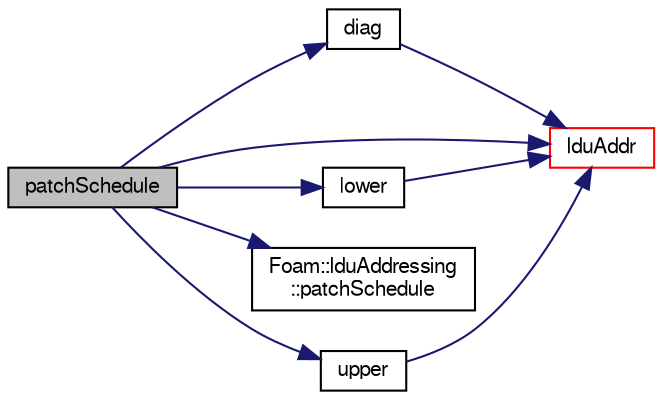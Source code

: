 digraph "patchSchedule"
{
  bgcolor="transparent";
  edge [fontname="FreeSans",fontsize="10",labelfontname="FreeSans",labelfontsize="10"];
  node [fontname="FreeSans",fontsize="10",shape=record];
  rankdir="LR";
  Node184 [label="patchSchedule",height=0.2,width=0.4,color="black", fillcolor="grey75", style="filled", fontcolor="black"];
  Node184 -> Node185 [color="midnightblue",fontsize="10",style="solid",fontname="FreeSans"];
  Node185 [label="diag",height=0.2,width=0.4,color="black",URL="$a26882.html#a9140aaa9630c2cba2fe28369a649f2f0"];
  Node185 -> Node186 [color="midnightblue",fontsize="10",style="solid",fontname="FreeSans"];
  Node186 [label="lduAddr",height=0.2,width=0.4,color="red",URL="$a26882.html#a9b4176b96c4c508a072b5c69fb71b861",tooltip="Return the LDU addressing. "];
  Node184 -> Node186 [color="midnightblue",fontsize="10",style="solid",fontname="FreeSans"];
  Node184 -> Node188 [color="midnightblue",fontsize="10",style="solid",fontname="FreeSans"];
  Node188 [label="lower",height=0.2,width=0.4,color="black",URL="$a26882.html#a734a4ef740d3c42f77537ecea178a161"];
  Node188 -> Node186 [color="midnightblue",fontsize="10",style="solid",fontname="FreeSans"];
  Node184 -> Node189 [color="midnightblue",fontsize="10",style="solid",fontname="FreeSans"];
  Node189 [label="Foam::lduAddressing\l::patchSchedule",height=0.2,width=0.4,color="black",URL="$a26850.html#a766d957f33cabfd9c9916c91d002bfcf"];
  Node184 -> Node190 [color="midnightblue",fontsize="10",style="solid",fontname="FreeSans"];
  Node190 [label="upper",height=0.2,width=0.4,color="black",URL="$a26882.html#a11672a767f497e24dce3ff31da13d9d0"];
  Node190 -> Node186 [color="midnightblue",fontsize="10",style="solid",fontname="FreeSans"];
}
